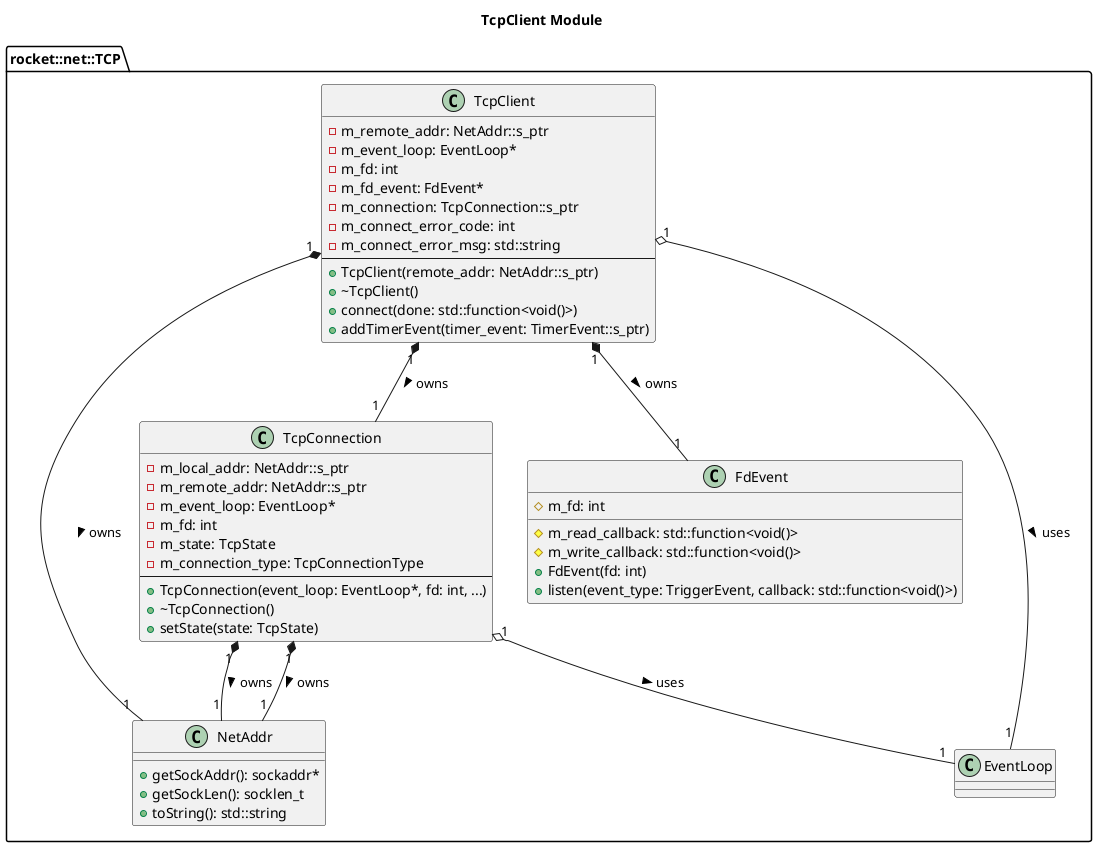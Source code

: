 @startuml TcpClient

title TcpClient Module

package "rocket::net::TCP" {

  class TcpClient {
    - m_remote_addr: NetAddr::s_ptr
    - m_event_loop: EventLoop*
    - m_fd: int
    - m_fd_event: FdEvent*
    - m_connection: TcpConnection::s_ptr
    - m_connect_error_code: int
    - m_connect_error_msg: std::string
    ---
    + TcpClient(remote_addr: NetAddr::s_ptr)
    + ~TcpClient()
    + connect(done: std::function<void()>)
    + addTimerEvent(timer_event: TimerEvent::s_ptr)
  }

  class TcpConnection {
    - m_local_addr: NetAddr::s_ptr
    - m_remote_addr: NetAddr::s_ptr
    - m_event_loop: EventLoop*
    - m_fd: int
    - m_state: TcpState
    - m_connection_type: TcpConnectionType
    ---
    + TcpConnection(event_loop: EventLoop*, fd: int, ...)
    + ~TcpConnection()
    + setState(state: TcpState)
  }

  class NetAddr {
    + getSockAddr(): sockaddr*
    + getSockLen(): socklen_t
    + toString(): std::string
  }

  class FdEvent {
    # m_fd: int
    # m_read_callback: std::function<void()>
    # m_write_callback: std::function<void()>
    + FdEvent(fd: int)
    + listen(event_type: TriggerEvent, callback: std::function<void()>)
  }

  TcpClient "1" *-- "1" NetAddr : owns >
  TcpClient "1" o-- "1" EventLoop : uses >
  TcpClient "1" *-- "1" FdEvent : owns >
  TcpClient "1" *-- "1" TcpConnection : owns >

  TcpConnection "1" *-- "1" NetAddr : owns >
  TcpConnection "1" *-- "1" NetAddr : owns >
  TcpConnection "1" o-- "1" EventLoop : uses >

}

@enduml 